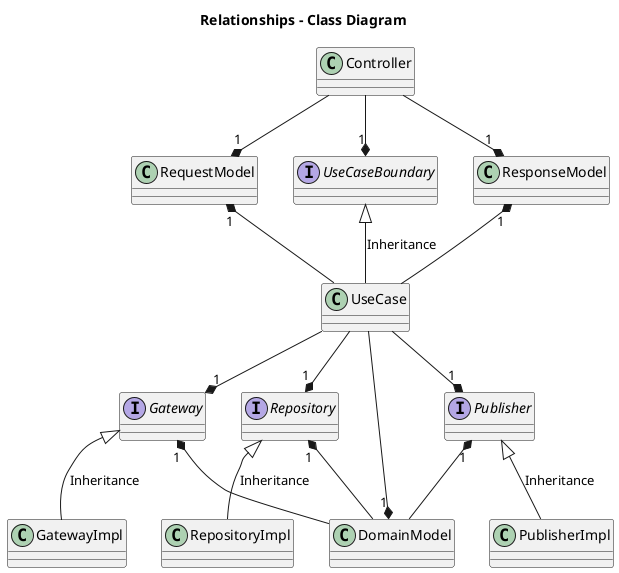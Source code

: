 @startuml

title Relationships - Class Diagram


class Controller
class RequestModel
interface UseCaseBoundary
class ResponseModel
class UseCase
interface Gateway
interface Repository
class DomainModel
class GatewayImpl
class RepositoryImpl
interface Publisher
class PublisherImpl

RequestModel "1" *-up- Controller
ResponseModel "1" *-up- Controller
UseCaseBoundary "1" *-up- Controller

Repository "1" *-up- UseCase
Gateway "1" *-up- UseCase
Publisher "1" *-up- UseCase

RequestModel "1" *-down- UseCase
ResponseModel "1" *-down- UseCase

DomainModel "1" *-up- UseCase

Gateway "1" *-down- DomainModel
Repository "1" *-down- DomainModel
Publisher "1" *-down- DomainModel

Gateway <|-down- GatewayImpl: Inheritance
Repository <|-down- RepositoryImpl: Inheritance
UseCaseBoundary <|-down- UseCase: Inheritance
Publisher <|-down- PublisherImpl: Inheritance


@enduml